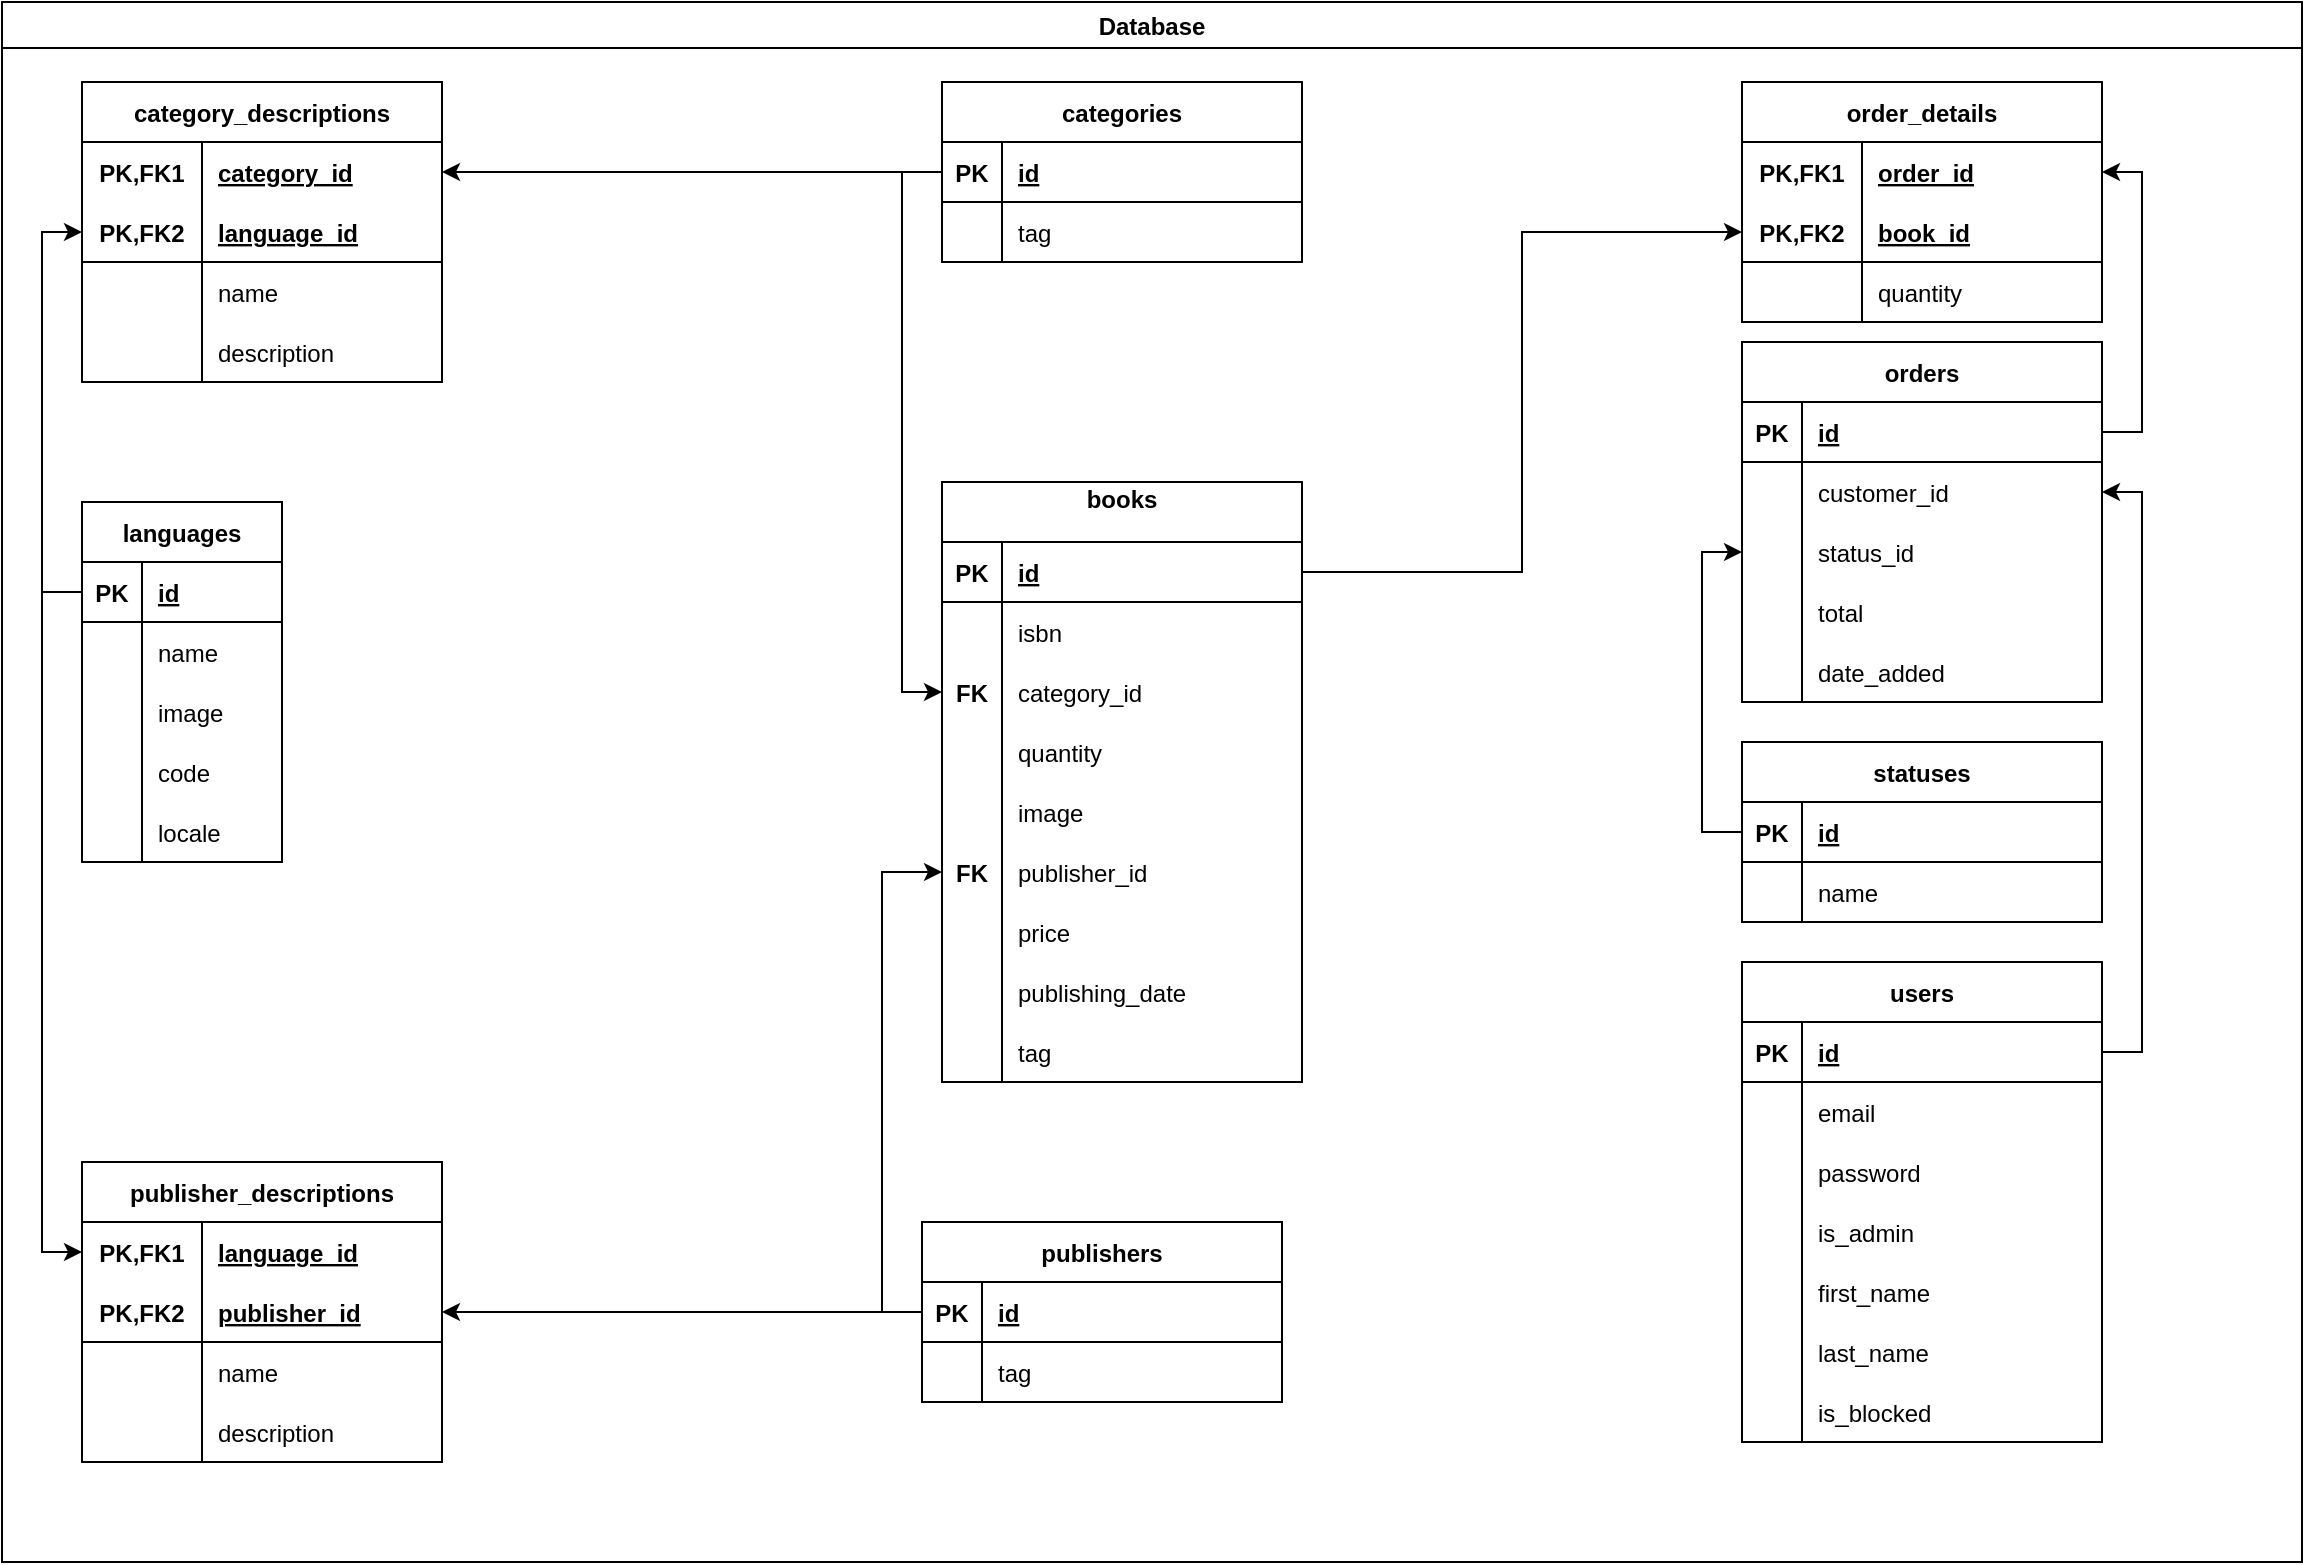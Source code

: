 <mxfile version="18.0.4" type="device"><diagram id="bjLAlt9_28FovXSgBq-a" name="Page-1"><mxGraphModel dx="2529" dy="1732" grid="1" gridSize="10" guides="1" tooltips="1" connect="1" arrows="1" fold="1" page="1" pageScale="1" pageWidth="1169" pageHeight="827" math="0" shadow="0"><root><mxCell id="0"/><mxCell id="1" parent="0"/><mxCell id="B6vU46QMTHsuETWmdPIT-1" value="Database" style="swimlane;" parent="1" vertex="1"><mxGeometry x="-1110" y="-750" width="1150" height="780" as="geometry"/></mxCell><mxCell id="B6vU46QMTHsuETWmdPIT-12" value="users" style="shape=table;startSize=30;container=1;collapsible=1;childLayout=tableLayout;fixedRows=1;rowLines=0;fontStyle=1;align=center;resizeLast=1;" parent="B6vU46QMTHsuETWmdPIT-1" vertex="1"><mxGeometry x="870" y="480" width="180" height="240" as="geometry"/></mxCell><mxCell id="B6vU46QMTHsuETWmdPIT-13" value="" style="shape=tableRow;horizontal=0;startSize=0;swimlaneHead=0;swimlaneBody=0;fillColor=none;collapsible=0;dropTarget=0;points=[[0,0.5],[1,0.5]];portConstraint=eastwest;top=0;left=0;right=0;bottom=1;" parent="B6vU46QMTHsuETWmdPIT-12" vertex="1"><mxGeometry y="30" width="180" height="30" as="geometry"/></mxCell><mxCell id="B6vU46QMTHsuETWmdPIT-14" value="PK" style="shape=partialRectangle;connectable=0;fillColor=none;top=0;left=0;bottom=0;right=0;fontStyle=1;overflow=hidden;" parent="B6vU46QMTHsuETWmdPIT-13" vertex="1"><mxGeometry width="30" height="30" as="geometry"><mxRectangle width="30" height="30" as="alternateBounds"/></mxGeometry></mxCell><mxCell id="B6vU46QMTHsuETWmdPIT-15" value="id" style="shape=partialRectangle;connectable=0;fillColor=none;top=0;left=0;bottom=0;right=0;align=left;spacingLeft=6;fontStyle=5;overflow=hidden;" parent="B6vU46QMTHsuETWmdPIT-13" vertex="1"><mxGeometry x="30" width="150" height="30" as="geometry"><mxRectangle width="150" height="30" as="alternateBounds"/></mxGeometry></mxCell><mxCell id="mwudzGaB2qkBmLGGP6V8-6" value="" style="shape=tableRow;horizontal=0;startSize=0;swimlaneHead=0;swimlaneBody=0;fillColor=none;collapsible=0;dropTarget=0;points=[[0,0.5],[1,0.5]];portConstraint=eastwest;top=0;left=0;right=0;bottom=0;" vertex="1" parent="B6vU46QMTHsuETWmdPIT-12"><mxGeometry y="60" width="180" height="30" as="geometry"/></mxCell><mxCell id="mwudzGaB2qkBmLGGP6V8-7" value="" style="shape=partialRectangle;connectable=0;fillColor=none;top=0;left=0;bottom=0;right=0;editable=1;overflow=hidden;" vertex="1" parent="mwudzGaB2qkBmLGGP6V8-6"><mxGeometry width="30" height="30" as="geometry"><mxRectangle width="30" height="30" as="alternateBounds"/></mxGeometry></mxCell><mxCell id="mwudzGaB2qkBmLGGP6V8-8" value="email" style="shape=partialRectangle;connectable=0;fillColor=none;top=0;left=0;bottom=0;right=0;align=left;spacingLeft=6;overflow=hidden;" vertex="1" parent="mwudzGaB2qkBmLGGP6V8-6"><mxGeometry x="30" width="150" height="30" as="geometry"><mxRectangle width="150" height="30" as="alternateBounds"/></mxGeometry></mxCell><mxCell id="mwudzGaB2qkBmLGGP6V8-36" value="" style="shape=tableRow;horizontal=0;startSize=0;swimlaneHead=0;swimlaneBody=0;fillColor=none;collapsible=0;dropTarget=0;points=[[0,0.5],[1,0.5]];portConstraint=eastwest;top=0;left=0;right=0;bottom=0;" vertex="1" parent="B6vU46QMTHsuETWmdPIT-12"><mxGeometry y="90" width="180" height="30" as="geometry"/></mxCell><mxCell id="mwudzGaB2qkBmLGGP6V8-37" value="" style="shape=partialRectangle;connectable=0;fillColor=none;top=0;left=0;bottom=0;right=0;editable=1;overflow=hidden;" vertex="1" parent="mwudzGaB2qkBmLGGP6V8-36"><mxGeometry width="30" height="30" as="geometry"><mxRectangle width="30" height="30" as="alternateBounds"/></mxGeometry></mxCell><mxCell id="mwudzGaB2qkBmLGGP6V8-38" value="password" style="shape=partialRectangle;connectable=0;fillColor=none;top=0;left=0;bottom=0;right=0;align=left;spacingLeft=6;overflow=hidden;" vertex="1" parent="mwudzGaB2qkBmLGGP6V8-36"><mxGeometry x="30" width="150" height="30" as="geometry"><mxRectangle width="150" height="30" as="alternateBounds"/></mxGeometry></mxCell><mxCell id="mwudzGaB2qkBmLGGP6V8-39" value="" style="shape=tableRow;horizontal=0;startSize=0;swimlaneHead=0;swimlaneBody=0;fillColor=none;collapsible=0;dropTarget=0;points=[[0,0.5],[1,0.5]];portConstraint=eastwest;top=0;left=0;right=0;bottom=0;" vertex="1" parent="B6vU46QMTHsuETWmdPIT-12"><mxGeometry y="120" width="180" height="30" as="geometry"/></mxCell><mxCell id="mwudzGaB2qkBmLGGP6V8-40" value="" style="shape=partialRectangle;connectable=0;fillColor=none;top=0;left=0;bottom=0;right=0;editable=1;overflow=hidden;" vertex="1" parent="mwudzGaB2qkBmLGGP6V8-39"><mxGeometry width="30" height="30" as="geometry"><mxRectangle width="30" height="30" as="alternateBounds"/></mxGeometry></mxCell><mxCell id="mwudzGaB2qkBmLGGP6V8-41" value="is_admin" style="shape=partialRectangle;connectable=0;fillColor=none;top=0;left=0;bottom=0;right=0;align=left;spacingLeft=6;overflow=hidden;" vertex="1" parent="mwudzGaB2qkBmLGGP6V8-39"><mxGeometry x="30" width="150" height="30" as="geometry"><mxRectangle width="150" height="30" as="alternateBounds"/></mxGeometry></mxCell><mxCell id="mwudzGaB2qkBmLGGP6V8-42" value="" style="shape=tableRow;horizontal=0;startSize=0;swimlaneHead=0;swimlaneBody=0;fillColor=none;collapsible=0;dropTarget=0;points=[[0,0.5],[1,0.5]];portConstraint=eastwest;top=0;left=0;right=0;bottom=0;" vertex="1" parent="B6vU46QMTHsuETWmdPIT-12"><mxGeometry y="150" width="180" height="30" as="geometry"/></mxCell><mxCell id="mwudzGaB2qkBmLGGP6V8-43" value="" style="shape=partialRectangle;connectable=0;fillColor=none;top=0;left=0;bottom=0;right=0;editable=1;overflow=hidden;" vertex="1" parent="mwudzGaB2qkBmLGGP6V8-42"><mxGeometry width="30" height="30" as="geometry"><mxRectangle width="30" height="30" as="alternateBounds"/></mxGeometry></mxCell><mxCell id="mwudzGaB2qkBmLGGP6V8-44" value="first_name" style="shape=partialRectangle;connectable=0;fillColor=none;top=0;left=0;bottom=0;right=0;align=left;spacingLeft=6;overflow=hidden;" vertex="1" parent="mwudzGaB2qkBmLGGP6V8-42"><mxGeometry x="30" width="150" height="30" as="geometry"><mxRectangle width="150" height="30" as="alternateBounds"/></mxGeometry></mxCell><mxCell id="mwudzGaB2qkBmLGGP6V8-45" value="" style="shape=tableRow;horizontal=0;startSize=0;swimlaneHead=0;swimlaneBody=0;fillColor=none;collapsible=0;dropTarget=0;points=[[0,0.5],[1,0.5]];portConstraint=eastwest;top=0;left=0;right=0;bottom=0;" vertex="1" parent="B6vU46QMTHsuETWmdPIT-12"><mxGeometry y="180" width="180" height="30" as="geometry"/></mxCell><mxCell id="mwudzGaB2qkBmLGGP6V8-46" value="" style="shape=partialRectangle;connectable=0;fillColor=none;top=0;left=0;bottom=0;right=0;editable=1;overflow=hidden;" vertex="1" parent="mwudzGaB2qkBmLGGP6V8-45"><mxGeometry width="30" height="30" as="geometry"><mxRectangle width="30" height="30" as="alternateBounds"/></mxGeometry></mxCell><mxCell id="mwudzGaB2qkBmLGGP6V8-47" value="last_name" style="shape=partialRectangle;connectable=0;fillColor=none;top=0;left=0;bottom=0;right=0;align=left;spacingLeft=6;overflow=hidden;" vertex="1" parent="mwudzGaB2qkBmLGGP6V8-45"><mxGeometry x="30" width="150" height="30" as="geometry"><mxRectangle width="150" height="30" as="alternateBounds"/></mxGeometry></mxCell><mxCell id="mwudzGaB2qkBmLGGP6V8-48" value="" style="shape=tableRow;horizontal=0;startSize=0;swimlaneHead=0;swimlaneBody=0;fillColor=none;collapsible=0;dropTarget=0;points=[[0,0.5],[1,0.5]];portConstraint=eastwest;top=0;left=0;right=0;bottom=0;" vertex="1" parent="B6vU46QMTHsuETWmdPIT-12"><mxGeometry y="210" width="180" height="30" as="geometry"/></mxCell><mxCell id="mwudzGaB2qkBmLGGP6V8-49" value="" style="shape=partialRectangle;connectable=0;fillColor=none;top=0;left=0;bottom=0;right=0;editable=1;overflow=hidden;" vertex="1" parent="mwudzGaB2qkBmLGGP6V8-48"><mxGeometry width="30" height="30" as="geometry"><mxRectangle width="30" height="30" as="alternateBounds"/></mxGeometry></mxCell><mxCell id="mwudzGaB2qkBmLGGP6V8-50" value="is_blocked" style="shape=partialRectangle;connectable=0;fillColor=none;top=0;left=0;bottom=0;right=0;align=left;spacingLeft=6;overflow=hidden;" vertex="1" parent="mwudzGaB2qkBmLGGP6V8-48"><mxGeometry x="30" width="150" height="30" as="geometry"><mxRectangle width="150" height="30" as="alternateBounds"/></mxGeometry></mxCell><mxCell id="LK1R9qPp1oiLDb903F-I-153" value="orders" style="shape=table;startSize=30;container=1;collapsible=1;childLayout=tableLayout;fixedRows=1;rowLines=0;fontStyle=1;align=center;resizeLast=1;" parent="B6vU46QMTHsuETWmdPIT-1" vertex="1"><mxGeometry x="870" y="170" width="180" height="180" as="geometry"/></mxCell><mxCell id="LK1R9qPp1oiLDb903F-I-154" value="" style="shape=tableRow;horizontal=0;startSize=0;swimlaneHead=0;swimlaneBody=0;fillColor=none;collapsible=0;dropTarget=0;points=[[0,0.5],[1,0.5]];portConstraint=eastwest;top=0;left=0;right=0;bottom=1;" parent="LK1R9qPp1oiLDb903F-I-153" vertex="1"><mxGeometry y="30" width="180" height="30" as="geometry"/></mxCell><mxCell id="LK1R9qPp1oiLDb903F-I-155" value="PK" style="shape=partialRectangle;connectable=0;fillColor=none;top=0;left=0;bottom=0;right=0;fontStyle=1;overflow=hidden;" parent="LK1R9qPp1oiLDb903F-I-154" vertex="1"><mxGeometry width="30" height="30" as="geometry"><mxRectangle width="30" height="30" as="alternateBounds"/></mxGeometry></mxCell><mxCell id="LK1R9qPp1oiLDb903F-I-156" value="id" style="shape=partialRectangle;connectable=0;fillColor=none;top=0;left=0;bottom=0;right=0;align=left;spacingLeft=6;fontStyle=5;overflow=hidden;" parent="LK1R9qPp1oiLDb903F-I-154" vertex="1"><mxGeometry x="30" width="150" height="30" as="geometry"><mxRectangle width="150" height="30" as="alternateBounds"/></mxGeometry></mxCell><mxCell id="LK1R9qPp1oiLDb903F-I-157" value="" style="shape=tableRow;horizontal=0;startSize=0;swimlaneHead=0;swimlaneBody=0;fillColor=none;collapsible=0;dropTarget=0;points=[[0,0.5],[1,0.5]];portConstraint=eastwest;top=0;left=0;right=0;bottom=0;" parent="LK1R9qPp1oiLDb903F-I-153" vertex="1"><mxGeometry y="60" width="180" height="30" as="geometry"/></mxCell><mxCell id="LK1R9qPp1oiLDb903F-I-158" value="" style="shape=partialRectangle;connectable=0;fillColor=none;top=0;left=0;bottom=0;right=0;editable=1;overflow=hidden;" parent="LK1R9qPp1oiLDb903F-I-157" vertex="1"><mxGeometry width="30" height="30" as="geometry"><mxRectangle width="30" height="30" as="alternateBounds"/></mxGeometry></mxCell><mxCell id="LK1R9qPp1oiLDb903F-I-159" value="customer_id" style="shape=partialRectangle;connectable=0;fillColor=none;top=0;left=0;bottom=0;right=0;align=left;spacingLeft=6;overflow=hidden;" parent="LK1R9qPp1oiLDb903F-I-157" vertex="1"><mxGeometry x="30" width="150" height="30" as="geometry"><mxRectangle width="150" height="30" as="alternateBounds"/></mxGeometry></mxCell><mxCell id="LK1R9qPp1oiLDb903F-I-178" value="" style="shape=tableRow;horizontal=0;startSize=0;swimlaneHead=0;swimlaneBody=0;fillColor=none;collapsible=0;dropTarget=0;points=[[0,0.5],[1,0.5]];portConstraint=eastwest;top=0;left=0;right=0;bottom=0;" parent="LK1R9qPp1oiLDb903F-I-153" vertex="1"><mxGeometry y="90" width="180" height="30" as="geometry"/></mxCell><mxCell id="LK1R9qPp1oiLDb903F-I-179" value="" style="shape=partialRectangle;connectable=0;fillColor=none;top=0;left=0;bottom=0;right=0;editable=1;overflow=hidden;" parent="LK1R9qPp1oiLDb903F-I-178" vertex="1"><mxGeometry width="30" height="30" as="geometry"><mxRectangle width="30" height="30" as="alternateBounds"/></mxGeometry></mxCell><mxCell id="LK1R9qPp1oiLDb903F-I-180" value="status_id" style="shape=partialRectangle;connectable=0;fillColor=none;top=0;left=0;bottom=0;right=0;align=left;spacingLeft=6;overflow=hidden;" parent="LK1R9qPp1oiLDb903F-I-178" vertex="1"><mxGeometry x="30" width="150" height="30" as="geometry"><mxRectangle width="150" height="30" as="alternateBounds"/></mxGeometry></mxCell><mxCell id="LK1R9qPp1oiLDb903F-I-175" value="" style="shape=tableRow;horizontal=0;startSize=0;swimlaneHead=0;swimlaneBody=0;fillColor=none;collapsible=0;dropTarget=0;points=[[0,0.5],[1,0.5]];portConstraint=eastwest;top=0;left=0;right=0;bottom=0;" parent="LK1R9qPp1oiLDb903F-I-153" vertex="1"><mxGeometry y="120" width="180" height="30" as="geometry"/></mxCell><mxCell id="LK1R9qPp1oiLDb903F-I-176" value="" style="shape=partialRectangle;connectable=0;fillColor=none;top=0;left=0;bottom=0;right=0;editable=1;overflow=hidden;" parent="LK1R9qPp1oiLDb903F-I-175" vertex="1"><mxGeometry width="30" height="30" as="geometry"><mxRectangle width="30" height="30" as="alternateBounds"/></mxGeometry></mxCell><mxCell id="LK1R9qPp1oiLDb903F-I-177" value="total" style="shape=partialRectangle;connectable=0;fillColor=none;top=0;left=0;bottom=0;right=0;align=left;spacingLeft=6;overflow=hidden;" parent="LK1R9qPp1oiLDb903F-I-175" vertex="1"><mxGeometry x="30" width="150" height="30" as="geometry"><mxRectangle width="150" height="30" as="alternateBounds"/></mxGeometry></mxCell><mxCell id="LK1R9qPp1oiLDb903F-I-237" value="" style="shape=tableRow;horizontal=0;startSize=0;swimlaneHead=0;swimlaneBody=0;fillColor=none;collapsible=0;dropTarget=0;points=[[0,0.5],[1,0.5]];portConstraint=eastwest;top=0;left=0;right=0;bottom=0;" parent="LK1R9qPp1oiLDb903F-I-153" vertex="1"><mxGeometry y="150" width="180" height="30" as="geometry"/></mxCell><mxCell id="LK1R9qPp1oiLDb903F-I-238" value="" style="shape=partialRectangle;connectable=0;fillColor=none;top=0;left=0;bottom=0;right=0;editable=1;overflow=hidden;" parent="LK1R9qPp1oiLDb903F-I-237" vertex="1"><mxGeometry width="30" height="30" as="geometry"><mxRectangle width="30" height="30" as="alternateBounds"/></mxGeometry></mxCell><mxCell id="LK1R9qPp1oiLDb903F-I-239" value="date_added" style="shape=partialRectangle;connectable=0;fillColor=none;top=0;left=0;bottom=0;right=0;align=left;spacingLeft=6;overflow=hidden;" parent="LK1R9qPp1oiLDb903F-I-237" vertex="1"><mxGeometry x="30" width="150" height="30" as="geometry"><mxRectangle width="150" height="30" as="alternateBounds"/></mxGeometry></mxCell><mxCell id="LK1R9qPp1oiLDb903F-I-247" value="books&#10;" style="shape=table;startSize=30;container=1;collapsible=1;childLayout=tableLayout;fixedRows=1;rowLines=0;fontStyle=1;align=center;resizeLast=1;" parent="B6vU46QMTHsuETWmdPIT-1" vertex="1"><mxGeometry x="470" y="240" width="180" height="300" as="geometry"/></mxCell><mxCell id="LK1R9qPp1oiLDb903F-I-248" value="" style="shape=tableRow;horizontal=0;startSize=0;swimlaneHead=0;swimlaneBody=0;fillColor=none;collapsible=0;dropTarget=0;points=[[0,0.5],[1,0.5]];portConstraint=eastwest;top=0;left=0;right=0;bottom=1;" parent="LK1R9qPp1oiLDb903F-I-247" vertex="1"><mxGeometry y="30" width="180" height="30" as="geometry"/></mxCell><mxCell id="LK1R9qPp1oiLDb903F-I-249" value="PK" style="shape=partialRectangle;connectable=0;fillColor=none;top=0;left=0;bottom=0;right=0;fontStyle=1;overflow=hidden;" parent="LK1R9qPp1oiLDb903F-I-248" vertex="1"><mxGeometry width="30" height="30" as="geometry"><mxRectangle width="30" height="30" as="alternateBounds"/></mxGeometry></mxCell><mxCell id="LK1R9qPp1oiLDb903F-I-250" value="id" style="shape=partialRectangle;connectable=0;fillColor=none;top=0;left=0;bottom=0;right=0;align=left;spacingLeft=6;fontStyle=5;overflow=hidden;" parent="LK1R9qPp1oiLDb903F-I-248" vertex="1"><mxGeometry x="30" width="150" height="30" as="geometry"><mxRectangle width="150" height="30" as="alternateBounds"/></mxGeometry></mxCell><mxCell id="LK1R9qPp1oiLDb903F-I-5" value="" style="shape=tableRow;horizontal=0;startSize=0;swimlaneHead=0;swimlaneBody=0;fillColor=none;collapsible=0;dropTarget=0;points=[[0,0.5],[1,0.5]];portConstraint=eastwest;top=0;left=0;right=0;bottom=0;" parent="LK1R9qPp1oiLDb903F-I-247" vertex="1"><mxGeometry y="60" width="180" height="30" as="geometry"/></mxCell><mxCell id="LK1R9qPp1oiLDb903F-I-6" value="" style="shape=partialRectangle;connectable=0;fillColor=none;top=0;left=0;bottom=0;right=0;editable=1;overflow=hidden;" parent="LK1R9qPp1oiLDb903F-I-5" vertex="1"><mxGeometry width="30" height="30" as="geometry"><mxRectangle width="30" height="30" as="alternateBounds"/></mxGeometry></mxCell><mxCell id="LK1R9qPp1oiLDb903F-I-7" value="isbn" style="shape=partialRectangle;connectable=0;fillColor=none;top=0;left=0;bottom=0;right=0;align=left;spacingLeft=6;overflow=hidden;" parent="LK1R9qPp1oiLDb903F-I-5" vertex="1"><mxGeometry x="30" width="150" height="30" as="geometry"><mxRectangle width="150" height="30" as="alternateBounds"/></mxGeometry></mxCell><mxCell id="LK1R9qPp1oiLDb903F-I-224" value="" style="shape=tableRow;horizontal=0;startSize=0;swimlaneHead=0;swimlaneBody=0;fillColor=none;collapsible=0;dropTarget=0;points=[[0,0.5],[1,0.5]];portConstraint=eastwest;top=0;left=0;right=0;bottom=0;" parent="LK1R9qPp1oiLDb903F-I-247" vertex="1"><mxGeometry y="90" width="180" height="30" as="geometry"/></mxCell><mxCell id="LK1R9qPp1oiLDb903F-I-225" value="FK" style="shape=partialRectangle;connectable=0;fillColor=none;top=0;left=0;bottom=0;right=0;editable=1;overflow=hidden;fontStyle=1" parent="LK1R9qPp1oiLDb903F-I-224" vertex="1"><mxGeometry width="30" height="30" as="geometry"><mxRectangle width="30" height="30" as="alternateBounds"/></mxGeometry></mxCell><mxCell id="LK1R9qPp1oiLDb903F-I-226" value="category_id" style="shape=partialRectangle;connectable=0;fillColor=none;top=0;left=0;bottom=0;right=0;align=left;spacingLeft=6;overflow=hidden;" parent="LK1R9qPp1oiLDb903F-I-224" vertex="1"><mxGeometry x="30" width="150" height="30" as="geometry"><mxRectangle width="150" height="30" as="alternateBounds"/></mxGeometry></mxCell><mxCell id="LK1R9qPp1oiLDb903F-I-8" value="" style="shape=tableRow;horizontal=0;startSize=0;swimlaneHead=0;swimlaneBody=0;fillColor=none;collapsible=0;dropTarget=0;points=[[0,0.5],[1,0.5]];portConstraint=eastwest;top=0;left=0;right=0;bottom=0;" parent="LK1R9qPp1oiLDb903F-I-247" vertex="1"><mxGeometry y="120" width="180" height="30" as="geometry"/></mxCell><mxCell id="LK1R9qPp1oiLDb903F-I-9" value="" style="shape=partialRectangle;connectable=0;fillColor=none;top=0;left=0;bottom=0;right=0;editable=1;overflow=hidden;" parent="LK1R9qPp1oiLDb903F-I-8" vertex="1"><mxGeometry width="30" height="30" as="geometry"><mxRectangle width="30" height="30" as="alternateBounds"/></mxGeometry></mxCell><mxCell id="LK1R9qPp1oiLDb903F-I-10" value="quantity" style="shape=partialRectangle;connectable=0;fillColor=none;top=0;left=0;bottom=0;right=0;align=left;spacingLeft=6;overflow=hidden;" parent="LK1R9qPp1oiLDb903F-I-8" vertex="1"><mxGeometry x="30" width="150" height="30" as="geometry"><mxRectangle width="150" height="30" as="alternateBounds"/></mxGeometry></mxCell><mxCell id="LK1R9qPp1oiLDb903F-I-11" value="" style="shape=tableRow;horizontal=0;startSize=0;swimlaneHead=0;swimlaneBody=0;fillColor=none;collapsible=0;dropTarget=0;points=[[0,0.5],[1,0.5]];portConstraint=eastwest;top=0;left=0;right=0;bottom=0;" parent="LK1R9qPp1oiLDb903F-I-247" vertex="1"><mxGeometry y="150" width="180" height="30" as="geometry"/></mxCell><mxCell id="LK1R9qPp1oiLDb903F-I-12" value="" style="shape=partialRectangle;connectable=0;fillColor=none;top=0;left=0;bottom=0;right=0;editable=1;overflow=hidden;" parent="LK1R9qPp1oiLDb903F-I-11" vertex="1"><mxGeometry width="30" height="30" as="geometry"><mxRectangle width="30" height="30" as="alternateBounds"/></mxGeometry></mxCell><mxCell id="LK1R9qPp1oiLDb903F-I-13" value="image" style="shape=partialRectangle;connectable=0;fillColor=none;top=0;left=0;bottom=0;right=0;align=left;spacingLeft=6;overflow=hidden;" parent="LK1R9qPp1oiLDb903F-I-11" vertex="1"><mxGeometry x="30" width="150" height="30" as="geometry"><mxRectangle width="150" height="30" as="alternateBounds"/></mxGeometry></mxCell><mxCell id="LK1R9qPp1oiLDb903F-I-125" value="" style="shape=tableRow;horizontal=0;startSize=0;swimlaneHead=0;swimlaneBody=0;fillColor=none;collapsible=0;dropTarget=0;points=[[0,0.5],[1,0.5]];portConstraint=eastwest;top=0;left=0;right=0;bottom=0;" parent="LK1R9qPp1oiLDb903F-I-247" vertex="1"><mxGeometry y="180" width="180" height="30" as="geometry"/></mxCell><mxCell id="LK1R9qPp1oiLDb903F-I-126" value="FK" style="shape=partialRectangle;connectable=0;fillColor=none;top=0;left=0;bottom=0;right=0;editable=1;overflow=hidden;fontStyle=1" parent="LK1R9qPp1oiLDb903F-I-125" vertex="1"><mxGeometry width="30" height="30" as="geometry"><mxRectangle width="30" height="30" as="alternateBounds"/></mxGeometry></mxCell><mxCell id="LK1R9qPp1oiLDb903F-I-127" value="publisher_id" style="shape=partialRectangle;connectable=0;fillColor=none;top=0;left=0;bottom=0;right=0;align=left;spacingLeft=6;overflow=hidden;" parent="LK1R9qPp1oiLDb903F-I-125" vertex="1"><mxGeometry x="30" width="150" height="30" as="geometry"><mxRectangle width="150" height="30" as="alternateBounds"/></mxGeometry></mxCell><mxCell id="LK1R9qPp1oiLDb903F-I-128" value="" style="shape=tableRow;horizontal=0;startSize=0;swimlaneHead=0;swimlaneBody=0;fillColor=none;collapsible=0;dropTarget=0;points=[[0,0.5],[1,0.5]];portConstraint=eastwest;top=0;left=0;right=0;bottom=0;" parent="LK1R9qPp1oiLDb903F-I-247" vertex="1"><mxGeometry y="210" width="180" height="30" as="geometry"/></mxCell><mxCell id="LK1R9qPp1oiLDb903F-I-129" value="" style="shape=partialRectangle;connectable=0;fillColor=none;top=0;left=0;bottom=0;right=0;editable=1;overflow=hidden;" parent="LK1R9qPp1oiLDb903F-I-128" vertex="1"><mxGeometry width="30" height="30" as="geometry"><mxRectangle width="30" height="30" as="alternateBounds"/></mxGeometry></mxCell><mxCell id="LK1R9qPp1oiLDb903F-I-130" value="price" style="shape=partialRectangle;connectable=0;fillColor=none;top=0;left=0;bottom=0;right=0;align=left;spacingLeft=6;overflow=hidden;" parent="LK1R9qPp1oiLDb903F-I-128" vertex="1"><mxGeometry x="30" width="150" height="30" as="geometry"><mxRectangle width="150" height="30" as="alternateBounds"/></mxGeometry></mxCell><mxCell id="LK1R9qPp1oiLDb903F-I-131" value="" style="shape=tableRow;horizontal=0;startSize=0;swimlaneHead=0;swimlaneBody=0;fillColor=none;collapsible=0;dropTarget=0;points=[[0,0.5],[1,0.5]];portConstraint=eastwest;top=0;left=0;right=0;bottom=0;" parent="LK1R9qPp1oiLDb903F-I-247" vertex="1"><mxGeometry y="240" width="180" height="30" as="geometry"/></mxCell><mxCell id="LK1R9qPp1oiLDb903F-I-132" value="" style="shape=partialRectangle;connectable=0;fillColor=none;top=0;left=0;bottom=0;right=0;editable=1;overflow=hidden;" parent="LK1R9qPp1oiLDb903F-I-131" vertex="1"><mxGeometry width="30" height="30" as="geometry"><mxRectangle width="30" height="30" as="alternateBounds"/></mxGeometry></mxCell><mxCell id="LK1R9qPp1oiLDb903F-I-133" value="publishing_date" style="shape=partialRectangle;connectable=0;fillColor=none;top=0;left=0;bottom=0;right=0;align=left;spacingLeft=6;overflow=hidden;" parent="LK1R9qPp1oiLDb903F-I-131" vertex="1"><mxGeometry x="30" width="150" height="30" as="geometry"><mxRectangle width="150" height="30" as="alternateBounds"/></mxGeometry></mxCell><mxCell id="LK1R9qPp1oiLDb903F-I-242" value="" style="shape=tableRow;horizontal=0;startSize=0;swimlaneHead=0;swimlaneBody=0;fillColor=none;collapsible=0;dropTarget=0;points=[[0,0.5],[1,0.5]];portConstraint=eastwest;top=0;left=0;right=0;bottom=0;" parent="LK1R9qPp1oiLDb903F-I-247" vertex="1"><mxGeometry y="270" width="180" height="30" as="geometry"/></mxCell><mxCell id="LK1R9qPp1oiLDb903F-I-243" value="" style="shape=partialRectangle;connectable=0;fillColor=none;top=0;left=0;bottom=0;right=0;editable=1;overflow=hidden;" parent="LK1R9qPp1oiLDb903F-I-242" vertex="1"><mxGeometry width="30" height="30" as="geometry"><mxRectangle width="30" height="30" as="alternateBounds"/></mxGeometry></mxCell><mxCell id="LK1R9qPp1oiLDb903F-I-244" value="tag" style="shape=partialRectangle;connectable=0;fillColor=none;top=0;left=0;bottom=0;right=0;align=left;spacingLeft=6;overflow=hidden;" parent="LK1R9qPp1oiLDb903F-I-242" vertex="1"><mxGeometry x="30" width="150" height="30" as="geometry"><mxRectangle width="150" height="30" as="alternateBounds"/></mxGeometry></mxCell><mxCell id="LK1R9qPp1oiLDb903F-I-315" value="publisher_descriptions" style="shape=table;startSize=30;container=1;collapsible=1;childLayout=tableLayout;fixedRows=1;rowLines=0;fontStyle=1;align=center;resizeLast=1;" parent="B6vU46QMTHsuETWmdPIT-1" vertex="1"><mxGeometry x="40" y="580" width="180" height="150" as="geometry"/></mxCell><mxCell id="LK1R9qPp1oiLDb903F-I-316" value="" style="shape=tableRow;horizontal=0;startSize=0;swimlaneHead=0;swimlaneBody=0;fillColor=none;collapsible=0;dropTarget=0;points=[[0,0.5],[1,0.5]];portConstraint=eastwest;top=0;left=0;right=0;bottom=0;" parent="LK1R9qPp1oiLDb903F-I-315" vertex="1"><mxGeometry y="30" width="180" height="30" as="geometry"/></mxCell><mxCell id="LK1R9qPp1oiLDb903F-I-317" value="PK,FK1" style="shape=partialRectangle;connectable=0;fillColor=none;top=0;left=0;bottom=0;right=0;fontStyle=1;overflow=hidden;" parent="LK1R9qPp1oiLDb903F-I-316" vertex="1"><mxGeometry width="60" height="30" as="geometry"><mxRectangle width="60" height="30" as="alternateBounds"/></mxGeometry></mxCell><mxCell id="LK1R9qPp1oiLDb903F-I-318" value="language_id" style="shape=partialRectangle;connectable=0;fillColor=none;top=0;left=0;bottom=0;right=0;align=left;spacingLeft=6;fontStyle=5;overflow=hidden;" parent="LK1R9qPp1oiLDb903F-I-316" vertex="1"><mxGeometry x="60" width="120" height="30" as="geometry"><mxRectangle width="120" height="30" as="alternateBounds"/></mxGeometry></mxCell><mxCell id="LK1R9qPp1oiLDb903F-I-319" value="" style="shape=tableRow;horizontal=0;startSize=0;swimlaneHead=0;swimlaneBody=0;fillColor=none;collapsible=0;dropTarget=0;points=[[0,0.5],[1,0.5]];portConstraint=eastwest;top=0;left=0;right=0;bottom=1;" parent="LK1R9qPp1oiLDb903F-I-315" vertex="1"><mxGeometry y="60" width="180" height="30" as="geometry"/></mxCell><mxCell id="LK1R9qPp1oiLDb903F-I-320" value="PK,FK2" style="shape=partialRectangle;connectable=0;fillColor=none;top=0;left=0;bottom=0;right=0;fontStyle=1;overflow=hidden;" parent="LK1R9qPp1oiLDb903F-I-319" vertex="1"><mxGeometry width="60" height="30" as="geometry"><mxRectangle width="60" height="30" as="alternateBounds"/></mxGeometry></mxCell><mxCell id="LK1R9qPp1oiLDb903F-I-321" value="publisher_id" style="shape=partialRectangle;connectable=0;fillColor=none;top=0;left=0;bottom=0;right=0;align=left;spacingLeft=6;fontStyle=5;overflow=hidden;" parent="LK1R9qPp1oiLDb903F-I-319" vertex="1"><mxGeometry x="60" width="120" height="30" as="geometry"><mxRectangle width="120" height="30" as="alternateBounds"/></mxGeometry></mxCell><mxCell id="LK1R9qPp1oiLDb903F-I-322" value="" style="shape=tableRow;horizontal=0;startSize=0;swimlaneHead=0;swimlaneBody=0;fillColor=none;collapsible=0;dropTarget=0;points=[[0,0.5],[1,0.5]];portConstraint=eastwest;top=0;left=0;right=0;bottom=0;" parent="LK1R9qPp1oiLDb903F-I-315" vertex="1"><mxGeometry y="90" width="180" height="30" as="geometry"/></mxCell><mxCell id="LK1R9qPp1oiLDb903F-I-323" value="" style="shape=partialRectangle;connectable=0;fillColor=none;top=0;left=0;bottom=0;right=0;editable=1;overflow=hidden;" parent="LK1R9qPp1oiLDb903F-I-322" vertex="1"><mxGeometry width="60" height="30" as="geometry"><mxRectangle width="60" height="30" as="alternateBounds"/></mxGeometry></mxCell><mxCell id="LK1R9qPp1oiLDb903F-I-324" value="name" style="shape=partialRectangle;connectable=0;fillColor=none;top=0;left=0;bottom=0;right=0;align=left;spacingLeft=6;overflow=hidden;" parent="LK1R9qPp1oiLDb903F-I-322" vertex="1"><mxGeometry x="60" width="120" height="30" as="geometry"><mxRectangle width="120" height="30" as="alternateBounds"/></mxGeometry></mxCell><mxCell id="LK1R9qPp1oiLDb903F-I-337" value="" style="shape=tableRow;horizontal=0;startSize=0;swimlaneHead=0;swimlaneBody=0;fillColor=none;collapsible=0;dropTarget=0;points=[[0,0.5],[1,0.5]];portConstraint=eastwest;top=0;left=0;right=0;bottom=0;" parent="LK1R9qPp1oiLDb903F-I-315" vertex="1"><mxGeometry y="120" width="180" height="30" as="geometry"/></mxCell><mxCell id="LK1R9qPp1oiLDb903F-I-338" value="" style="shape=partialRectangle;connectable=0;fillColor=none;top=0;left=0;bottom=0;right=0;editable=1;overflow=hidden;" parent="LK1R9qPp1oiLDb903F-I-337" vertex="1"><mxGeometry width="60" height="30" as="geometry"><mxRectangle width="60" height="30" as="alternateBounds"/></mxGeometry></mxCell><mxCell id="LK1R9qPp1oiLDb903F-I-339" value="description" style="shape=partialRectangle;connectable=0;fillColor=none;top=0;left=0;bottom=0;right=0;align=left;spacingLeft=6;overflow=hidden;" parent="LK1R9qPp1oiLDb903F-I-337" vertex="1"><mxGeometry x="60" width="120" height="30" as="geometry"><mxRectangle width="120" height="30" as="alternateBounds"/></mxGeometry></mxCell><mxCell id="LK1R9qPp1oiLDb903F-I-14" value="languages" style="shape=table;startSize=30;container=1;collapsible=1;childLayout=tableLayout;fixedRows=1;rowLines=0;fontStyle=1;align=center;resizeLast=1;" parent="B6vU46QMTHsuETWmdPIT-1" vertex="1"><mxGeometry x="40" y="250" width="100" height="180" as="geometry"/></mxCell><mxCell id="LK1R9qPp1oiLDb903F-I-15" value="" style="shape=tableRow;horizontal=0;startSize=0;swimlaneHead=0;swimlaneBody=0;fillColor=none;collapsible=0;dropTarget=0;points=[[0,0.5],[1,0.5]];portConstraint=eastwest;top=0;left=0;right=0;bottom=1;" parent="LK1R9qPp1oiLDb903F-I-14" vertex="1"><mxGeometry y="30" width="100" height="30" as="geometry"/></mxCell><mxCell id="LK1R9qPp1oiLDb903F-I-16" value="PK" style="shape=partialRectangle;connectable=0;fillColor=none;top=0;left=0;bottom=0;right=0;fontStyle=1;overflow=hidden;" parent="LK1R9qPp1oiLDb903F-I-15" vertex="1"><mxGeometry width="30" height="30" as="geometry"><mxRectangle width="30" height="30" as="alternateBounds"/></mxGeometry></mxCell><mxCell id="LK1R9qPp1oiLDb903F-I-17" value="id" style="shape=partialRectangle;connectable=0;fillColor=none;top=0;left=0;bottom=0;right=0;align=left;spacingLeft=6;fontStyle=5;overflow=hidden;" parent="LK1R9qPp1oiLDb903F-I-15" vertex="1"><mxGeometry x="30" width="70" height="30" as="geometry"><mxRectangle width="70" height="30" as="alternateBounds"/></mxGeometry></mxCell><mxCell id="LK1R9qPp1oiLDb903F-I-18" value="" style="shape=tableRow;horizontal=0;startSize=0;swimlaneHead=0;swimlaneBody=0;fillColor=none;collapsible=0;dropTarget=0;points=[[0,0.5],[1,0.5]];portConstraint=eastwest;top=0;left=0;right=0;bottom=0;" parent="LK1R9qPp1oiLDb903F-I-14" vertex="1"><mxGeometry y="60" width="100" height="30" as="geometry"/></mxCell><mxCell id="LK1R9qPp1oiLDb903F-I-19" value="" style="shape=partialRectangle;connectable=0;fillColor=none;top=0;left=0;bottom=0;right=0;editable=1;overflow=hidden;" parent="LK1R9qPp1oiLDb903F-I-18" vertex="1"><mxGeometry width="30" height="30" as="geometry"><mxRectangle width="30" height="30" as="alternateBounds"/></mxGeometry></mxCell><mxCell id="LK1R9qPp1oiLDb903F-I-20" value="name" style="shape=partialRectangle;connectable=0;fillColor=none;top=0;left=0;bottom=0;right=0;align=left;spacingLeft=6;overflow=hidden;" parent="LK1R9qPp1oiLDb903F-I-18" vertex="1"><mxGeometry x="30" width="70" height="30" as="geometry"><mxRectangle width="70" height="30" as="alternateBounds"/></mxGeometry></mxCell><mxCell id="LK1R9qPp1oiLDb903F-I-21" value="" style="shape=tableRow;horizontal=0;startSize=0;swimlaneHead=0;swimlaneBody=0;fillColor=none;collapsible=0;dropTarget=0;points=[[0,0.5],[1,0.5]];portConstraint=eastwest;top=0;left=0;right=0;bottom=0;" parent="LK1R9qPp1oiLDb903F-I-14" vertex="1"><mxGeometry y="90" width="100" height="30" as="geometry"/></mxCell><mxCell id="LK1R9qPp1oiLDb903F-I-22" value="" style="shape=partialRectangle;connectable=0;fillColor=none;top=0;left=0;bottom=0;right=0;editable=1;overflow=hidden;" parent="LK1R9qPp1oiLDb903F-I-21" vertex="1"><mxGeometry width="30" height="30" as="geometry"><mxRectangle width="30" height="30" as="alternateBounds"/></mxGeometry></mxCell><mxCell id="LK1R9qPp1oiLDb903F-I-23" value="image" style="shape=partialRectangle;connectable=0;fillColor=none;top=0;left=0;bottom=0;right=0;align=left;spacingLeft=6;overflow=hidden;" parent="LK1R9qPp1oiLDb903F-I-21" vertex="1"><mxGeometry x="30" width="70" height="30" as="geometry"><mxRectangle width="70" height="30" as="alternateBounds"/></mxGeometry></mxCell><mxCell id="LK1R9qPp1oiLDb903F-I-24" value="" style="shape=tableRow;horizontal=0;startSize=0;swimlaneHead=0;swimlaneBody=0;fillColor=none;collapsible=0;dropTarget=0;points=[[0,0.5],[1,0.5]];portConstraint=eastwest;top=0;left=0;right=0;bottom=0;" parent="LK1R9qPp1oiLDb903F-I-14" vertex="1"><mxGeometry y="120" width="100" height="30" as="geometry"/></mxCell><mxCell id="LK1R9qPp1oiLDb903F-I-25" value="" style="shape=partialRectangle;connectable=0;fillColor=none;top=0;left=0;bottom=0;right=0;editable=1;overflow=hidden;" parent="LK1R9qPp1oiLDb903F-I-24" vertex="1"><mxGeometry width="30" height="30" as="geometry"><mxRectangle width="30" height="30" as="alternateBounds"/></mxGeometry></mxCell><mxCell id="LK1R9qPp1oiLDb903F-I-26" value="code" style="shape=partialRectangle;connectable=0;fillColor=none;top=0;left=0;bottom=0;right=0;align=left;spacingLeft=6;overflow=hidden;" parent="LK1R9qPp1oiLDb903F-I-24" vertex="1"><mxGeometry x="30" width="70" height="30" as="geometry"><mxRectangle width="70" height="30" as="alternateBounds"/></mxGeometry></mxCell><mxCell id="LK1R9qPp1oiLDb903F-I-27" value="" style="shape=tableRow;horizontal=0;startSize=0;swimlaneHead=0;swimlaneBody=0;fillColor=none;collapsible=0;dropTarget=0;points=[[0,0.5],[1,0.5]];portConstraint=eastwest;top=0;left=0;right=0;bottom=0;" parent="LK1R9qPp1oiLDb903F-I-14" vertex="1"><mxGeometry y="150" width="100" height="30" as="geometry"/></mxCell><mxCell id="LK1R9qPp1oiLDb903F-I-28" value="" style="shape=partialRectangle;connectable=0;fillColor=none;top=0;left=0;bottom=0;right=0;editable=1;overflow=hidden;" parent="LK1R9qPp1oiLDb903F-I-27" vertex="1"><mxGeometry width="30" height="30" as="geometry"><mxRectangle width="30" height="30" as="alternateBounds"/></mxGeometry></mxCell><mxCell id="LK1R9qPp1oiLDb903F-I-29" value="locale" style="shape=partialRectangle;connectable=0;fillColor=none;top=0;left=0;bottom=0;right=0;align=left;spacingLeft=6;overflow=hidden;" parent="LK1R9qPp1oiLDb903F-I-27" vertex="1"><mxGeometry x="30" width="70" height="30" as="geometry"><mxRectangle width="70" height="30" as="alternateBounds"/></mxGeometry></mxCell><mxCell id="LK1R9qPp1oiLDb903F-I-181" value="order_details" style="shape=table;startSize=30;container=1;collapsible=1;childLayout=tableLayout;fixedRows=1;rowLines=0;fontStyle=1;align=center;resizeLast=1;" parent="B6vU46QMTHsuETWmdPIT-1" vertex="1"><mxGeometry x="870" y="40" width="180" height="120" as="geometry"/></mxCell><mxCell id="LK1R9qPp1oiLDb903F-I-182" value="" style="shape=tableRow;horizontal=0;startSize=0;swimlaneHead=0;swimlaneBody=0;fillColor=none;collapsible=0;dropTarget=0;points=[[0,0.5],[1,0.5]];portConstraint=eastwest;top=0;left=0;right=0;bottom=0;" parent="LK1R9qPp1oiLDb903F-I-181" vertex="1"><mxGeometry y="30" width="180" height="30" as="geometry"/></mxCell><mxCell id="LK1R9qPp1oiLDb903F-I-183" value="PK,FK1" style="shape=partialRectangle;connectable=0;fillColor=none;top=0;left=0;bottom=0;right=0;fontStyle=1;overflow=hidden;" parent="LK1R9qPp1oiLDb903F-I-182" vertex="1"><mxGeometry width="60" height="30" as="geometry"><mxRectangle width="60" height="30" as="alternateBounds"/></mxGeometry></mxCell><mxCell id="LK1R9qPp1oiLDb903F-I-184" value="order_id" style="shape=partialRectangle;connectable=0;fillColor=none;top=0;left=0;bottom=0;right=0;align=left;spacingLeft=6;fontStyle=5;overflow=hidden;" parent="LK1R9qPp1oiLDb903F-I-182" vertex="1"><mxGeometry x="60" width="120" height="30" as="geometry"><mxRectangle width="120" height="30" as="alternateBounds"/></mxGeometry></mxCell><mxCell id="LK1R9qPp1oiLDb903F-I-185" value="" style="shape=tableRow;horizontal=0;startSize=0;swimlaneHead=0;swimlaneBody=0;fillColor=none;collapsible=0;dropTarget=0;points=[[0,0.5],[1,0.5]];portConstraint=eastwest;top=0;left=0;right=0;bottom=1;" parent="LK1R9qPp1oiLDb903F-I-181" vertex="1"><mxGeometry y="60" width="180" height="30" as="geometry"/></mxCell><mxCell id="LK1R9qPp1oiLDb903F-I-186" value="PK,FK2" style="shape=partialRectangle;connectable=0;fillColor=none;top=0;left=0;bottom=0;right=0;fontStyle=1;overflow=hidden;" parent="LK1R9qPp1oiLDb903F-I-185" vertex="1"><mxGeometry width="60" height="30" as="geometry"><mxRectangle width="60" height="30" as="alternateBounds"/></mxGeometry></mxCell><mxCell id="LK1R9qPp1oiLDb903F-I-187" value="book_id" style="shape=partialRectangle;connectable=0;fillColor=none;top=0;left=0;bottom=0;right=0;align=left;spacingLeft=6;fontStyle=5;overflow=hidden;" parent="LK1R9qPp1oiLDb903F-I-185" vertex="1"><mxGeometry x="60" width="120" height="30" as="geometry"><mxRectangle width="120" height="30" as="alternateBounds"/></mxGeometry></mxCell><mxCell id="LK1R9qPp1oiLDb903F-I-188" value="" style="shape=tableRow;horizontal=0;startSize=0;swimlaneHead=0;swimlaneBody=0;fillColor=none;collapsible=0;dropTarget=0;points=[[0,0.5],[1,0.5]];portConstraint=eastwest;top=0;left=0;right=0;bottom=0;" parent="LK1R9qPp1oiLDb903F-I-181" vertex="1"><mxGeometry y="90" width="180" height="30" as="geometry"/></mxCell><mxCell id="LK1R9qPp1oiLDb903F-I-189" value="" style="shape=partialRectangle;connectable=0;fillColor=none;top=0;left=0;bottom=0;right=0;editable=1;overflow=hidden;" parent="LK1R9qPp1oiLDb903F-I-188" vertex="1"><mxGeometry width="60" height="30" as="geometry"><mxRectangle width="60" height="30" as="alternateBounds"/></mxGeometry></mxCell><mxCell id="LK1R9qPp1oiLDb903F-I-190" value="quantity" style="shape=partialRectangle;connectable=0;fillColor=none;top=0;left=0;bottom=0;right=0;align=left;spacingLeft=6;overflow=hidden;" parent="LK1R9qPp1oiLDb903F-I-188" vertex="1"><mxGeometry x="60" width="120" height="30" as="geometry"><mxRectangle width="120" height="30" as="alternateBounds"/></mxGeometry></mxCell><mxCell id="LK1R9qPp1oiLDb903F-I-30" value="categories" style="shape=table;startSize=30;container=1;collapsible=1;childLayout=tableLayout;fixedRows=1;rowLines=0;fontStyle=1;align=center;resizeLast=1;" parent="B6vU46QMTHsuETWmdPIT-1" vertex="1"><mxGeometry x="470" y="40" width="180" height="90" as="geometry"><mxRectangle x="540" y="40" width="90" height="30" as="alternateBounds"/></mxGeometry></mxCell><mxCell id="LK1R9qPp1oiLDb903F-I-31" value="" style="shape=tableRow;horizontal=0;startSize=0;swimlaneHead=0;swimlaneBody=0;fillColor=none;collapsible=0;dropTarget=0;points=[[0,0.5],[1,0.5]];portConstraint=eastwest;top=0;left=0;right=0;bottom=1;" parent="LK1R9qPp1oiLDb903F-I-30" vertex="1"><mxGeometry y="30" width="180" height="30" as="geometry"/></mxCell><mxCell id="LK1R9qPp1oiLDb903F-I-32" value="PK" style="shape=partialRectangle;connectable=0;fillColor=none;top=0;left=0;bottom=0;right=0;fontStyle=1;overflow=hidden;" parent="LK1R9qPp1oiLDb903F-I-31" vertex="1"><mxGeometry width="30" height="30" as="geometry"><mxRectangle width="30" height="30" as="alternateBounds"/></mxGeometry></mxCell><mxCell id="LK1R9qPp1oiLDb903F-I-33" value="id" style="shape=partialRectangle;connectable=0;fillColor=none;top=0;left=0;bottom=0;right=0;align=left;spacingLeft=6;fontStyle=5;overflow=hidden;" parent="LK1R9qPp1oiLDb903F-I-31" vertex="1"><mxGeometry x="30" width="150" height="30" as="geometry"><mxRectangle width="150" height="30" as="alternateBounds"/></mxGeometry></mxCell><mxCell id="LK1R9qPp1oiLDb903F-I-34" value="" style="shape=tableRow;horizontal=0;startSize=0;swimlaneHead=0;swimlaneBody=0;fillColor=none;collapsible=0;dropTarget=0;points=[[0,0.5],[1,0.5]];portConstraint=eastwest;top=0;left=0;right=0;bottom=0;" parent="LK1R9qPp1oiLDb903F-I-30" vertex="1"><mxGeometry y="60" width="180" height="30" as="geometry"/></mxCell><mxCell id="LK1R9qPp1oiLDb903F-I-35" value="" style="shape=partialRectangle;connectable=0;fillColor=none;top=0;left=0;bottom=0;right=0;editable=1;overflow=hidden;" parent="LK1R9qPp1oiLDb903F-I-34" vertex="1"><mxGeometry width="30" height="30" as="geometry"><mxRectangle width="30" height="30" as="alternateBounds"/></mxGeometry></mxCell><mxCell id="LK1R9qPp1oiLDb903F-I-36" value="tag" style="shape=partialRectangle;connectable=0;fillColor=none;top=0;left=0;bottom=0;right=0;align=left;spacingLeft=6;overflow=hidden;" parent="LK1R9qPp1oiLDb903F-I-34" vertex="1"><mxGeometry x="30" width="150" height="30" as="geometry"><mxRectangle width="150" height="30" as="alternateBounds"/></mxGeometry></mxCell><mxCell id="LK1R9qPp1oiLDb903F-I-91" value="category_descriptions" style="shape=table;startSize=30;container=1;collapsible=1;childLayout=tableLayout;fixedRows=1;rowLines=0;fontStyle=1;align=center;resizeLast=1;" parent="B6vU46QMTHsuETWmdPIT-1" vertex="1"><mxGeometry x="40" y="40" width="180" height="150" as="geometry"/></mxCell><mxCell id="LK1R9qPp1oiLDb903F-I-92" value="" style="shape=tableRow;horizontal=0;startSize=0;swimlaneHead=0;swimlaneBody=0;fillColor=none;collapsible=0;dropTarget=0;points=[[0,0.5],[1,0.5]];portConstraint=eastwest;top=0;left=0;right=0;bottom=0;" parent="LK1R9qPp1oiLDb903F-I-91" vertex="1"><mxGeometry y="30" width="180" height="30" as="geometry"/></mxCell><mxCell id="LK1R9qPp1oiLDb903F-I-93" value="PK,FK1" style="shape=partialRectangle;connectable=0;fillColor=none;top=0;left=0;bottom=0;right=0;fontStyle=1;overflow=hidden;" parent="LK1R9qPp1oiLDb903F-I-92" vertex="1"><mxGeometry width="60" height="30" as="geometry"><mxRectangle width="60" height="30" as="alternateBounds"/></mxGeometry></mxCell><mxCell id="LK1R9qPp1oiLDb903F-I-94" value="category_id" style="shape=partialRectangle;connectable=0;fillColor=none;top=0;left=0;bottom=0;right=0;align=left;spacingLeft=6;fontStyle=5;overflow=hidden;" parent="LK1R9qPp1oiLDb903F-I-92" vertex="1"><mxGeometry x="60" width="120" height="30" as="geometry"><mxRectangle width="120" height="30" as="alternateBounds"/></mxGeometry></mxCell><mxCell id="LK1R9qPp1oiLDb903F-I-95" value="" style="shape=tableRow;horizontal=0;startSize=0;swimlaneHead=0;swimlaneBody=0;fillColor=none;collapsible=0;dropTarget=0;points=[[0,0.5],[1,0.5]];portConstraint=eastwest;top=0;left=0;right=0;bottom=1;" parent="LK1R9qPp1oiLDb903F-I-91" vertex="1"><mxGeometry y="60" width="180" height="30" as="geometry"/></mxCell><mxCell id="LK1R9qPp1oiLDb903F-I-96" value="PK,FK2" style="shape=partialRectangle;connectable=0;fillColor=none;top=0;left=0;bottom=0;right=0;fontStyle=1;overflow=hidden;" parent="LK1R9qPp1oiLDb903F-I-95" vertex="1"><mxGeometry width="60" height="30" as="geometry"><mxRectangle width="60" height="30" as="alternateBounds"/></mxGeometry></mxCell><mxCell id="LK1R9qPp1oiLDb903F-I-97" value="language_id" style="shape=partialRectangle;connectable=0;fillColor=none;top=0;left=0;bottom=0;right=0;align=left;spacingLeft=6;fontStyle=5;overflow=hidden;" parent="LK1R9qPp1oiLDb903F-I-95" vertex="1"><mxGeometry x="60" width="120" height="30" as="geometry"><mxRectangle width="120" height="30" as="alternateBounds"/></mxGeometry></mxCell><mxCell id="LK1R9qPp1oiLDb903F-I-98" value="" style="shape=tableRow;horizontal=0;startSize=0;swimlaneHead=0;swimlaneBody=0;fillColor=none;collapsible=0;dropTarget=0;points=[[0,0.5],[1,0.5]];portConstraint=eastwest;top=0;left=0;right=0;bottom=0;" parent="LK1R9qPp1oiLDb903F-I-91" vertex="1"><mxGeometry y="90" width="180" height="30" as="geometry"/></mxCell><mxCell id="LK1R9qPp1oiLDb903F-I-99" value="" style="shape=partialRectangle;connectable=0;fillColor=none;top=0;left=0;bottom=0;right=0;editable=1;overflow=hidden;" parent="LK1R9qPp1oiLDb903F-I-98" vertex="1"><mxGeometry width="60" height="30" as="geometry"><mxRectangle width="60" height="30" as="alternateBounds"/></mxGeometry></mxCell><mxCell id="LK1R9qPp1oiLDb903F-I-100" value="name" style="shape=partialRectangle;connectable=0;fillColor=none;top=0;left=0;bottom=0;right=0;align=left;spacingLeft=6;overflow=hidden;" parent="LK1R9qPp1oiLDb903F-I-98" vertex="1"><mxGeometry x="60" width="120" height="30" as="geometry"><mxRectangle width="120" height="30" as="alternateBounds"/></mxGeometry></mxCell><mxCell id="LK1R9qPp1oiLDb903F-I-101" value="" style="shape=tableRow;horizontal=0;startSize=0;swimlaneHead=0;swimlaneBody=0;fillColor=none;collapsible=0;dropTarget=0;points=[[0,0.5],[1,0.5]];portConstraint=eastwest;top=0;left=0;right=0;bottom=0;" parent="LK1R9qPp1oiLDb903F-I-91" vertex="1"><mxGeometry y="120" width="180" height="30" as="geometry"/></mxCell><mxCell id="LK1R9qPp1oiLDb903F-I-102" value="" style="shape=partialRectangle;connectable=0;fillColor=none;top=0;left=0;bottom=0;right=0;editable=1;overflow=hidden;" parent="LK1R9qPp1oiLDb903F-I-101" vertex="1"><mxGeometry width="60" height="30" as="geometry"><mxRectangle width="60" height="30" as="alternateBounds"/></mxGeometry></mxCell><mxCell id="LK1R9qPp1oiLDb903F-I-103" value="description" style="shape=partialRectangle;connectable=0;fillColor=none;top=0;left=0;bottom=0;right=0;align=left;spacingLeft=6;overflow=hidden;" parent="LK1R9qPp1oiLDb903F-I-101" vertex="1"><mxGeometry x="60" width="120" height="30" as="geometry"><mxRectangle width="120" height="30" as="alternateBounds"/></mxGeometry></mxCell><mxCell id="mwudzGaB2qkBmLGGP6V8-56" value="publishers" style="shape=table;startSize=30;container=1;collapsible=1;childLayout=tableLayout;fixedRows=1;rowLines=0;fontStyle=1;align=center;resizeLast=1;" vertex="1" parent="B6vU46QMTHsuETWmdPIT-1"><mxGeometry x="460" y="610" width="180" height="90" as="geometry"><mxRectangle x="540" y="40" width="90" height="30" as="alternateBounds"/></mxGeometry></mxCell><mxCell id="mwudzGaB2qkBmLGGP6V8-57" value="" style="shape=tableRow;horizontal=0;startSize=0;swimlaneHead=0;swimlaneBody=0;fillColor=none;collapsible=0;dropTarget=0;points=[[0,0.5],[1,0.5]];portConstraint=eastwest;top=0;left=0;right=0;bottom=1;" vertex="1" parent="mwudzGaB2qkBmLGGP6V8-56"><mxGeometry y="30" width="180" height="30" as="geometry"/></mxCell><mxCell id="mwudzGaB2qkBmLGGP6V8-58" value="PK" style="shape=partialRectangle;connectable=0;fillColor=none;top=0;left=0;bottom=0;right=0;fontStyle=1;overflow=hidden;" vertex="1" parent="mwudzGaB2qkBmLGGP6V8-57"><mxGeometry width="30" height="30" as="geometry"><mxRectangle width="30" height="30" as="alternateBounds"/></mxGeometry></mxCell><mxCell id="mwudzGaB2qkBmLGGP6V8-59" value="id" style="shape=partialRectangle;connectable=0;fillColor=none;top=0;left=0;bottom=0;right=0;align=left;spacingLeft=6;fontStyle=5;overflow=hidden;" vertex="1" parent="mwudzGaB2qkBmLGGP6V8-57"><mxGeometry x="30" width="150" height="30" as="geometry"><mxRectangle width="150" height="30" as="alternateBounds"/></mxGeometry></mxCell><mxCell id="mwudzGaB2qkBmLGGP6V8-60" value="" style="shape=tableRow;horizontal=0;startSize=0;swimlaneHead=0;swimlaneBody=0;fillColor=none;collapsible=0;dropTarget=0;points=[[0,0.5],[1,0.5]];portConstraint=eastwest;top=0;left=0;right=0;bottom=0;" vertex="1" parent="mwudzGaB2qkBmLGGP6V8-56"><mxGeometry y="60" width="180" height="30" as="geometry"/></mxCell><mxCell id="mwudzGaB2qkBmLGGP6V8-61" value="" style="shape=partialRectangle;connectable=0;fillColor=none;top=0;left=0;bottom=0;right=0;editable=1;overflow=hidden;" vertex="1" parent="mwudzGaB2qkBmLGGP6V8-60"><mxGeometry width="30" height="30" as="geometry"><mxRectangle width="30" height="30" as="alternateBounds"/></mxGeometry></mxCell><mxCell id="mwudzGaB2qkBmLGGP6V8-62" value="tag" style="shape=partialRectangle;connectable=0;fillColor=none;top=0;left=0;bottom=0;right=0;align=left;spacingLeft=6;overflow=hidden;" vertex="1" parent="mwudzGaB2qkBmLGGP6V8-60"><mxGeometry x="30" width="150" height="30" as="geometry"><mxRectangle width="150" height="30" as="alternateBounds"/></mxGeometry></mxCell><mxCell id="mwudzGaB2qkBmLGGP6V8-71" style="edgeStyle=orthogonalEdgeStyle;rounded=0;orthogonalLoop=1;jettySize=auto;html=1;exitX=0;exitY=0.5;exitDx=0;exitDy=0;entryX=0;entryY=0.5;entryDx=0;entryDy=0;" edge="1" parent="B6vU46QMTHsuETWmdPIT-1" source="LK1R9qPp1oiLDb903F-I-15" target="LK1R9qPp1oiLDb903F-I-95"><mxGeometry relative="1" as="geometry"/></mxCell><mxCell id="mwudzGaB2qkBmLGGP6V8-73" style="edgeStyle=orthogonalEdgeStyle;rounded=0;orthogonalLoop=1;jettySize=auto;html=1;exitX=0;exitY=0.5;exitDx=0;exitDy=0;entryX=0;entryY=0.5;entryDx=0;entryDy=0;" edge="1" parent="B6vU46QMTHsuETWmdPIT-1" source="LK1R9qPp1oiLDb903F-I-15" target="LK1R9qPp1oiLDb903F-I-316"><mxGeometry relative="1" as="geometry"/></mxCell><mxCell id="mwudzGaB2qkBmLGGP6V8-75" style="edgeStyle=orthogonalEdgeStyle;rounded=0;orthogonalLoop=1;jettySize=auto;html=1;exitX=0;exitY=0.5;exitDx=0;exitDy=0;entryX=1;entryY=0.5;entryDx=0;entryDy=0;" edge="1" parent="B6vU46QMTHsuETWmdPIT-1" source="mwudzGaB2qkBmLGGP6V8-57" target="LK1R9qPp1oiLDb903F-I-319"><mxGeometry relative="1" as="geometry"/></mxCell><mxCell id="mwudzGaB2qkBmLGGP6V8-77" style="edgeStyle=orthogonalEdgeStyle;rounded=0;orthogonalLoop=1;jettySize=auto;html=1;exitX=0;exitY=0.5;exitDx=0;exitDy=0;entryX=1;entryY=0.5;entryDx=0;entryDy=0;" edge="1" parent="B6vU46QMTHsuETWmdPIT-1" source="LK1R9qPp1oiLDb903F-I-31" target="LK1R9qPp1oiLDb903F-I-92"><mxGeometry relative="1" as="geometry"/></mxCell><mxCell id="mwudzGaB2qkBmLGGP6V8-79" style="edgeStyle=orthogonalEdgeStyle;rounded=0;orthogonalLoop=1;jettySize=auto;html=1;exitX=0;exitY=0.5;exitDx=0;exitDy=0;entryX=0;entryY=0.5;entryDx=0;entryDy=0;" edge="1" parent="B6vU46QMTHsuETWmdPIT-1" source="LK1R9qPp1oiLDb903F-I-31" target="LK1R9qPp1oiLDb903F-I-224"><mxGeometry relative="1" as="geometry"/></mxCell><mxCell id="mwudzGaB2qkBmLGGP6V8-81" style="edgeStyle=orthogonalEdgeStyle;rounded=0;orthogonalLoop=1;jettySize=auto;html=1;exitX=0;exitY=0.5;exitDx=0;exitDy=0;entryX=0;entryY=0.5;entryDx=0;entryDy=0;" edge="1" parent="B6vU46QMTHsuETWmdPIT-1" source="mwudzGaB2qkBmLGGP6V8-57" target="LK1R9qPp1oiLDb903F-I-125"><mxGeometry relative="1" as="geometry"/></mxCell><mxCell id="mwudzGaB2qkBmLGGP6V8-87" style="edgeStyle=orthogonalEdgeStyle;rounded=0;orthogonalLoop=1;jettySize=auto;html=1;exitX=1;exitY=0.5;exitDx=0;exitDy=0;entryX=0;entryY=0.5;entryDx=0;entryDy=0;" edge="1" parent="B6vU46QMTHsuETWmdPIT-1" source="LK1R9qPp1oiLDb903F-I-248" target="LK1R9qPp1oiLDb903F-I-185"><mxGeometry relative="1" as="geometry"><mxPoint x="340" y="260" as="sourcePoint"/><mxPoint x="90" y="260" as="targetPoint"/></mxGeometry></mxCell><mxCell id="mwudzGaB2qkBmLGGP6V8-89" style="edgeStyle=orthogonalEdgeStyle;rounded=0;orthogonalLoop=1;jettySize=auto;html=1;exitX=1;exitY=0.5;exitDx=0;exitDy=0;entryX=1;entryY=0.5;entryDx=0;entryDy=0;" edge="1" parent="B6vU46QMTHsuETWmdPIT-1" source="B6vU46QMTHsuETWmdPIT-13" target="LK1R9qPp1oiLDb903F-I-157"><mxGeometry relative="1" as="geometry"><mxPoint x="730" y="510" as="sourcePoint"/><mxPoint x="480" y="510" as="targetPoint"/></mxGeometry></mxCell><mxCell id="mwudzGaB2qkBmLGGP6V8-90" value="statuses" style="shape=table;startSize=30;container=1;collapsible=1;childLayout=tableLayout;fixedRows=1;rowLines=0;fontStyle=1;align=center;resizeLast=1;" vertex="1" parent="B6vU46QMTHsuETWmdPIT-1"><mxGeometry x="870" y="370" width="180" height="90" as="geometry"/></mxCell><mxCell id="mwudzGaB2qkBmLGGP6V8-91" value="" style="shape=tableRow;horizontal=0;startSize=0;swimlaneHead=0;swimlaneBody=0;fillColor=none;collapsible=0;dropTarget=0;points=[[0,0.5],[1,0.5]];portConstraint=eastwest;top=0;left=0;right=0;bottom=1;" vertex="1" parent="mwudzGaB2qkBmLGGP6V8-90"><mxGeometry y="30" width="180" height="30" as="geometry"/></mxCell><mxCell id="mwudzGaB2qkBmLGGP6V8-92" value="PK" style="shape=partialRectangle;connectable=0;fillColor=none;top=0;left=0;bottom=0;right=0;fontStyle=1;overflow=hidden;" vertex="1" parent="mwudzGaB2qkBmLGGP6V8-91"><mxGeometry width="30" height="30" as="geometry"><mxRectangle width="30" height="30" as="alternateBounds"/></mxGeometry></mxCell><mxCell id="mwudzGaB2qkBmLGGP6V8-93" value="id" style="shape=partialRectangle;connectable=0;fillColor=none;top=0;left=0;bottom=0;right=0;align=left;spacingLeft=6;fontStyle=5;overflow=hidden;" vertex="1" parent="mwudzGaB2qkBmLGGP6V8-91"><mxGeometry x="30" width="150" height="30" as="geometry"><mxRectangle width="150" height="30" as="alternateBounds"/></mxGeometry></mxCell><mxCell id="mwudzGaB2qkBmLGGP6V8-94" value="" style="shape=tableRow;horizontal=0;startSize=0;swimlaneHead=0;swimlaneBody=0;fillColor=none;collapsible=0;dropTarget=0;points=[[0,0.5],[1,0.5]];portConstraint=eastwest;top=0;left=0;right=0;bottom=0;" vertex="1" parent="mwudzGaB2qkBmLGGP6V8-90"><mxGeometry y="60" width="180" height="30" as="geometry"/></mxCell><mxCell id="mwudzGaB2qkBmLGGP6V8-95" value="" style="shape=partialRectangle;connectable=0;fillColor=none;top=0;left=0;bottom=0;right=0;editable=1;overflow=hidden;" vertex="1" parent="mwudzGaB2qkBmLGGP6V8-94"><mxGeometry width="30" height="30" as="geometry"><mxRectangle width="30" height="30" as="alternateBounds"/></mxGeometry></mxCell><mxCell id="mwudzGaB2qkBmLGGP6V8-96" value="name" style="shape=partialRectangle;connectable=0;fillColor=none;top=0;left=0;bottom=0;right=0;align=left;spacingLeft=6;overflow=hidden;" vertex="1" parent="mwudzGaB2qkBmLGGP6V8-94"><mxGeometry x="30" width="150" height="30" as="geometry"><mxRectangle width="150" height="30" as="alternateBounds"/></mxGeometry></mxCell><mxCell id="mwudzGaB2qkBmLGGP6V8-103" style="edgeStyle=orthogonalEdgeStyle;rounded=0;orthogonalLoop=1;jettySize=auto;html=1;exitX=0;exitY=0.5;exitDx=0;exitDy=0;entryX=0;entryY=0.5;entryDx=0;entryDy=0;" edge="1" parent="B6vU46QMTHsuETWmdPIT-1" source="mwudzGaB2qkBmLGGP6V8-91" target="LK1R9qPp1oiLDb903F-I-178"><mxGeometry relative="1" as="geometry"><mxPoint x="730" y="390" as="sourcePoint"/><mxPoint x="950" y="220" as="targetPoint"/></mxGeometry></mxCell><mxCell id="mwudzGaB2qkBmLGGP6V8-104" style="edgeStyle=orthogonalEdgeStyle;rounded=0;orthogonalLoop=1;jettySize=auto;html=1;exitX=1;exitY=0.5;exitDx=0;exitDy=0;entryX=1;entryY=0.5;entryDx=0;entryDy=0;" edge="1" parent="B6vU46QMTHsuETWmdPIT-1" source="LK1R9qPp1oiLDb903F-I-154" target="LK1R9qPp1oiLDb903F-I-182"><mxGeometry relative="1" as="geometry"><mxPoint x="770" y="480" as="sourcePoint"/><mxPoint x="990" y="310" as="targetPoint"/></mxGeometry></mxCell></root></mxGraphModel></diagram></mxfile>
